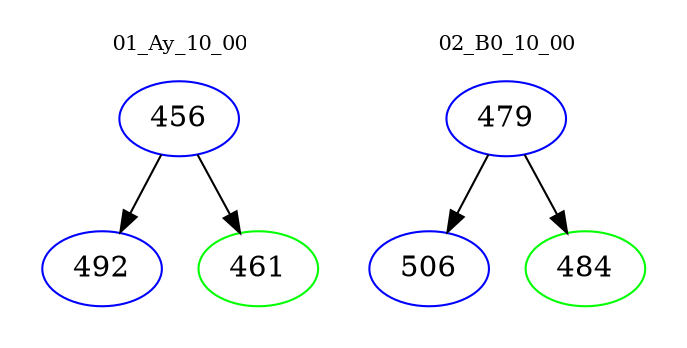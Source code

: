 digraph{
subgraph cluster_0 {
color = white
label = "01_Ay_10_00";
fontsize=10;
T0_456 [label="456", color="blue"]
T0_456 -> T0_492 [color="black"]
T0_492 [label="492", color="blue"]
T0_456 -> T0_461 [color="black"]
T0_461 [label="461", color="green"]
}
subgraph cluster_1 {
color = white
label = "02_B0_10_00";
fontsize=10;
T1_479 [label="479", color="blue"]
T1_479 -> T1_506 [color="black"]
T1_506 [label="506", color="blue"]
T1_479 -> T1_484 [color="black"]
T1_484 [label="484", color="green"]
}
}
